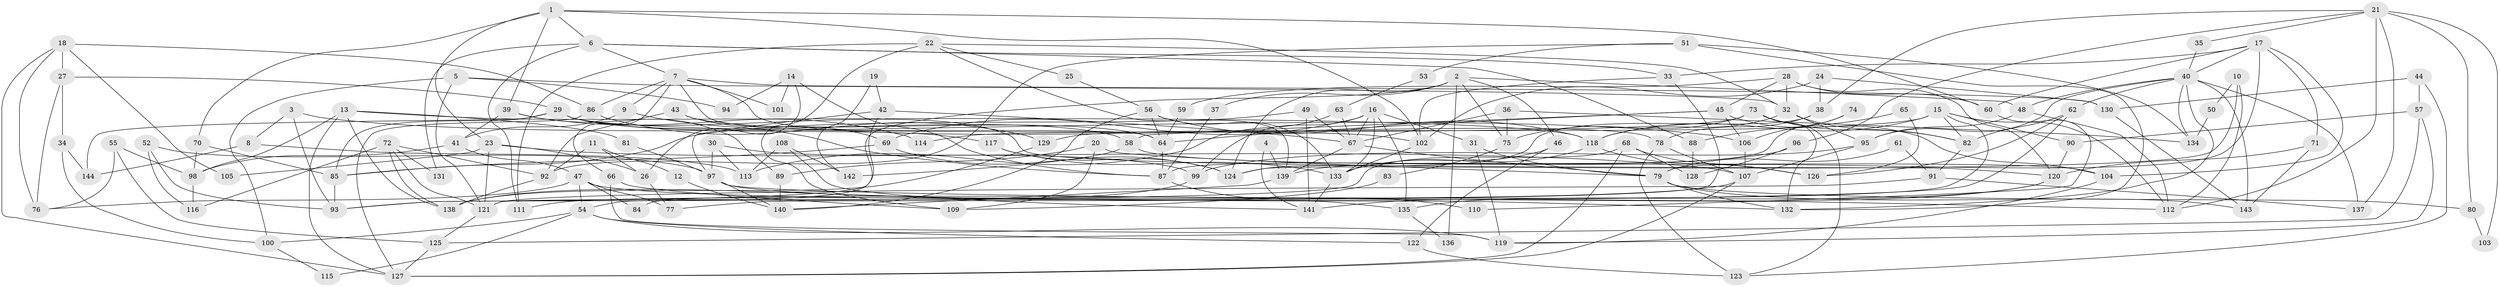 // Generated by graph-tools (version 1.1) at 2025/50/03/09/25 03:50:02]
// undirected, 144 vertices, 288 edges
graph export_dot {
graph [start="1"]
  node [color=gray90,style=filled];
  1;
  2;
  3;
  4;
  5;
  6;
  7;
  8;
  9;
  10;
  11;
  12;
  13;
  14;
  15;
  16;
  17;
  18;
  19;
  20;
  21;
  22;
  23;
  24;
  25;
  26;
  27;
  28;
  29;
  30;
  31;
  32;
  33;
  34;
  35;
  36;
  37;
  38;
  39;
  40;
  41;
  42;
  43;
  44;
  45;
  46;
  47;
  48;
  49;
  50;
  51;
  52;
  53;
  54;
  55;
  56;
  57;
  58;
  59;
  60;
  61;
  62;
  63;
  64;
  65;
  66;
  67;
  68;
  69;
  70;
  71;
  72;
  73;
  74;
  75;
  76;
  77;
  78;
  79;
  80;
  81;
  82;
  83;
  84;
  85;
  86;
  87;
  88;
  89;
  90;
  91;
  92;
  93;
  94;
  95;
  96;
  97;
  98;
  99;
  100;
  101;
  102;
  103;
  104;
  105;
  106;
  107;
  108;
  109;
  110;
  111;
  112;
  113;
  114;
  115;
  116;
  117;
  118;
  119;
  120;
  121;
  122;
  123;
  124;
  125;
  126;
  127;
  128;
  129;
  130;
  131;
  132;
  133;
  134;
  135;
  136;
  137;
  138;
  139;
  140;
  141;
  142;
  143;
  144;
  1 -- 23;
  1 -- 60;
  1 -- 6;
  1 -- 39;
  1 -- 70;
  1 -- 102;
  2 -- 124;
  2 -- 48;
  2 -- 37;
  2 -- 46;
  2 -- 75;
  2 -- 93;
  2 -- 136;
  3 -- 106;
  3 -- 93;
  3 -- 8;
  4 -- 141;
  4 -- 139;
  5 -- 32;
  5 -- 121;
  5 -- 94;
  5 -- 100;
  6 -- 33;
  6 -- 7;
  6 -- 88;
  6 -- 111;
  6 -- 131;
  7 -- 130;
  7 -- 9;
  7 -- 64;
  7 -- 66;
  7 -- 78;
  7 -- 86;
  7 -- 101;
  8 -- 144;
  8 -- 113;
  9 -- 41;
  9 -- 87;
  10 -- 112;
  10 -- 124;
  10 -- 50;
  11 -- 92;
  11 -- 26;
  11 -- 12;
  12 -- 140;
  13 -- 127;
  13 -- 98;
  13 -- 81;
  13 -- 118;
  13 -- 138;
  14 -- 26;
  14 -- 87;
  14 -- 94;
  14 -- 101;
  15 -- 129;
  15 -- 118;
  15 -- 82;
  15 -- 84;
  15 -- 90;
  15 -- 112;
  16 -- 133;
  16 -- 67;
  16 -- 31;
  16 -- 69;
  16 -- 99;
  16 -- 135;
  17 -- 104;
  17 -- 40;
  17 -- 33;
  17 -- 60;
  17 -- 71;
  17 -- 79;
  18 -- 127;
  18 -- 76;
  18 -- 27;
  18 -- 86;
  18 -- 105;
  19 -- 142;
  19 -- 42;
  20 -- 109;
  20 -- 79;
  20 -- 89;
  21 -- 38;
  21 -- 112;
  21 -- 35;
  21 -- 80;
  21 -- 96;
  21 -- 103;
  21 -- 137;
  22 -- 139;
  22 -- 111;
  22 -- 25;
  22 -- 32;
  22 -- 109;
  23 -- 107;
  23 -- 121;
  23 -- 26;
  23 -- 105;
  24 -- 38;
  24 -- 102;
  24 -- 130;
  25 -- 56;
  26 -- 77;
  27 -- 29;
  27 -- 34;
  27 -- 76;
  28 -- 120;
  28 -- 32;
  28 -- 45;
  28 -- 59;
  28 -- 60;
  29 -- 120;
  29 -- 102;
  29 -- 58;
  29 -- 85;
  29 -- 117;
  29 -- 144;
  30 -- 97;
  30 -- 99;
  30 -- 113;
  31 -- 79;
  31 -- 119;
  32 -- 118;
  32 -- 82;
  32 -- 95;
  33 -- 121;
  33 -- 102;
  34 -- 100;
  34 -- 144;
  35 -- 40;
  36 -- 75;
  36 -- 67;
  36 -- 134;
  37 -- 87;
  38 -- 78;
  38 -- 124;
  39 -- 89;
  39 -- 41;
  39 -- 114;
  40 -- 132;
  40 -- 62;
  40 -- 48;
  40 -- 95;
  40 -- 134;
  40 -- 137;
  40 -- 143;
  41 -- 98;
  41 -- 47;
  42 -- 97;
  42 -- 67;
  42 -- 54;
  43 -- 64;
  43 -- 92;
  43 -- 69;
  44 -- 123;
  44 -- 57;
  44 -- 130;
  45 -- 58;
  45 -- 64;
  45 -- 104;
  45 -- 106;
  46 -- 133;
  46 -- 122;
  47 -- 76;
  47 -- 54;
  47 -- 77;
  47 -- 84;
  47 -- 135;
  48 -- 95;
  48 -- 112;
  49 -- 85;
  49 -- 141;
  49 -- 67;
  50 -- 134;
  51 -- 132;
  51 -- 134;
  51 -- 53;
  51 -- 92;
  52 -- 97;
  52 -- 93;
  52 -- 116;
  53 -- 63;
  54 -- 100;
  54 -- 115;
  54 -- 119;
  54 -- 122;
  55 -- 125;
  55 -- 98;
  55 -- 76;
  56 -- 64;
  56 -- 133;
  56 -- 118;
  56 -- 140;
  57 -- 90;
  57 -- 119;
  57 -- 125;
  58 -- 104;
  58 -- 142;
  59 -- 64;
  60 -- 110;
  61 -- 79;
  61 -- 91;
  62 -- 126;
  62 -- 82;
  62 -- 77;
  63 -- 67;
  63 -- 113;
  64 -- 87;
  65 -- 126;
  65 -- 88;
  66 -- 119;
  66 -- 109;
  67 -- 79;
  67 -- 139;
  68 -- 93;
  68 -- 127;
  68 -- 126;
  68 -- 128;
  69 -- 85;
  69 -- 124;
  70 -- 85;
  70 -- 98;
  71 -- 143;
  71 -- 120;
  72 -- 138;
  72 -- 92;
  72 -- 116;
  72 -- 121;
  72 -- 131;
  73 -- 82;
  73 -- 123;
  73 -- 75;
  73 -- 114;
  73 -- 132;
  74 -- 87;
  74 -- 106;
  75 -- 83;
  78 -- 107;
  78 -- 123;
  79 -- 143;
  79 -- 80;
  79 -- 132;
  80 -- 103;
  81 -- 97;
  82 -- 91;
  83 -- 109;
  85 -- 93;
  86 -- 127;
  86 -- 129;
  87 -- 110;
  88 -- 128;
  89 -- 140;
  90 -- 120;
  91 -- 137;
  91 -- 121;
  92 -- 138;
  95 -- 99;
  95 -- 107;
  96 -- 139;
  96 -- 128;
  97 -- 132;
  97 -- 112;
  97 -- 140;
  98 -- 116;
  99 -- 138;
  100 -- 115;
  102 -- 133;
  104 -- 119;
  106 -- 107;
  107 -- 127;
  107 -- 111;
  108 -- 141;
  108 -- 113;
  108 -- 142;
  117 -- 133;
  117 -- 124;
  118 -- 126;
  118 -- 133;
  120 -- 135;
  120 -- 141;
  121 -- 125;
  122 -- 123;
  125 -- 127;
  129 -- 138;
  130 -- 143;
  133 -- 141;
  135 -- 136;
  139 -- 140;
}
